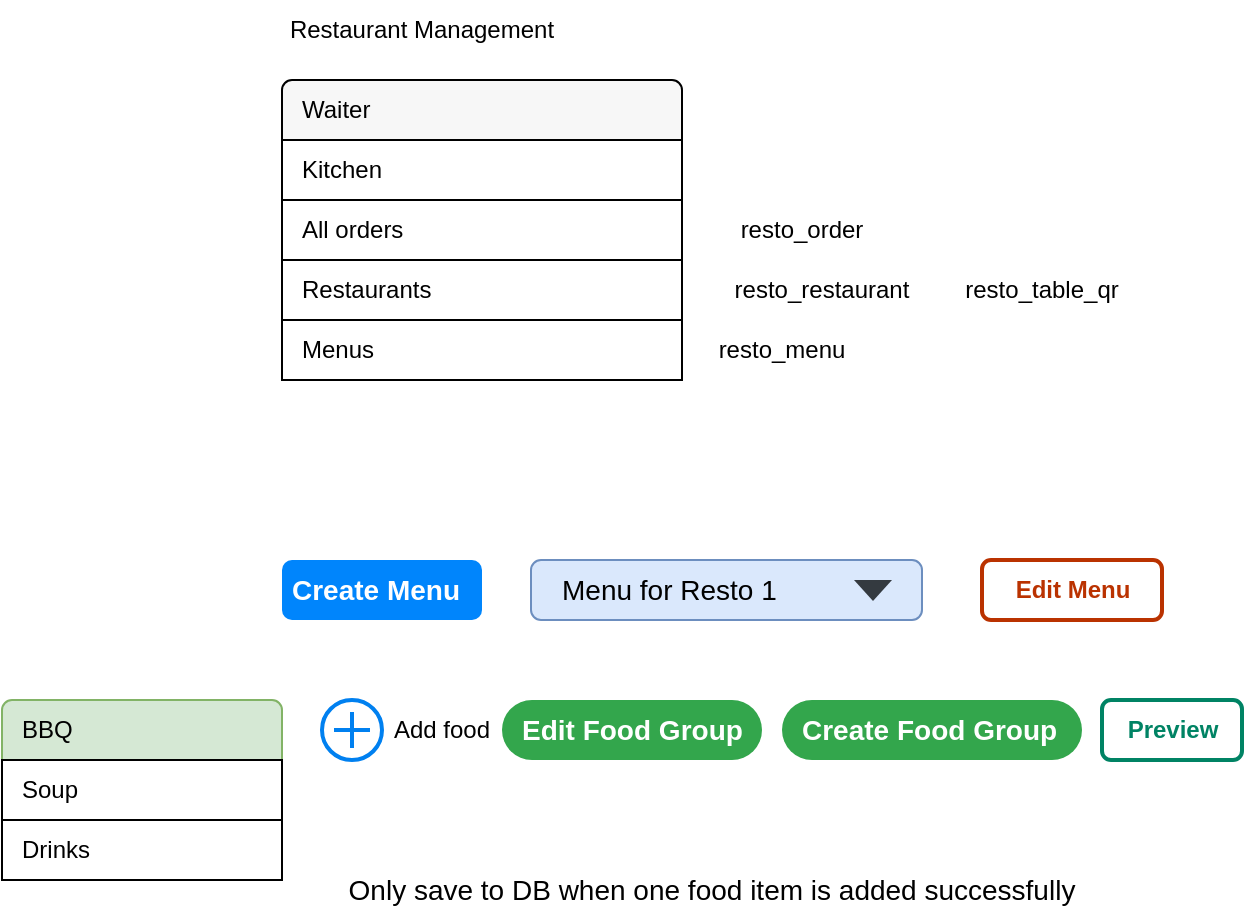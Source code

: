 <mxfile version="22.1.18" type="github" pages="2">
  <diagram name="Restaurant" id="C-jYXIoTOcxqAW46k9Y1">
    <mxGraphModel dx="1434" dy="807" grid="1" gridSize="10" guides="1" tooltips="1" connect="1" arrows="1" fold="1" page="1" pageScale="1" pageWidth="1169" pageHeight="827" math="0" shadow="0">
      <root>
        <mxCell id="0" />
        <mxCell id="1" parent="0" />
        <mxCell id="tMLiEnjQ_pg0QaTbAvHz-10" value="Restaurants" style="strokeColor=inherit;fillColor=inherit;gradientColor=inherit;fontColor=inherit;html=1;shadow=0;dashed=0;perimeter=none;whiteSpace=wrap;resizeWidth=1;align=left;spacing=10;" parent="1" vertex="1">
          <mxGeometry x="280" y="220" width="200" height="30" as="geometry" />
        </mxCell>
        <mxCell id="tMLiEnjQ_pg0QaTbAvHz-8" value="Menus" style="strokeColor=inherit;fillColor=inherit;gradientColor=inherit;fontColor=inherit;html=1;shadow=0;dashed=0;perimeter=none;whiteSpace=wrap;resizeWidth=1;align=left;spacing=10;" parent="1" vertex="1">
          <mxGeometry x="280" y="250" width="200" height="30" as="geometry" />
        </mxCell>
        <mxCell id="tMLiEnjQ_pg0QaTbAvHz-2" value="Waiter" style="html=1;shadow=0;dashed=0;shape=mxgraph.bootstrap.topButton;strokeColor=inherit;fillColor=#F7F7F7;rSize=5;perimeter=none;whiteSpace=wrap;resizeWidth=1;align=left;spacing=10;" parent="1" vertex="1">
          <mxGeometry x="280" y="130" width="200" height="30" as="geometry" />
        </mxCell>
        <mxCell id="tMLiEnjQ_pg0QaTbAvHz-12" value="All orders" style="strokeColor=inherit;fillColor=inherit;gradientColor=inherit;fontColor=inherit;html=1;shadow=0;dashed=0;perimeter=none;whiteSpace=wrap;resizeWidth=1;align=left;spacing=10;" parent="1" vertex="1">
          <mxGeometry x="280" y="190" width="200" height="30" as="geometry" />
        </mxCell>
        <mxCell id="tMLiEnjQ_pg0QaTbAvHz-13" value="Kitchen" style="strokeColor=inherit;fillColor=inherit;gradientColor=inherit;fontColor=inherit;html=1;shadow=0;dashed=0;perimeter=none;whiteSpace=wrap;resizeWidth=1;align=left;spacing=10;" parent="1" vertex="1">
          <mxGeometry x="280" y="160" width="200" height="30" as="geometry" />
        </mxCell>
        <mxCell id="M2RvBz-x6B5rMt0MRq4d-1" value="resto_menu" style="text;html=1;strokeColor=none;fillColor=none;align=center;verticalAlign=middle;whiteSpace=wrap;rounded=0;" parent="1" vertex="1">
          <mxGeometry x="500" y="250" width="60" height="30" as="geometry" />
        </mxCell>
        <mxCell id="M2RvBz-x6B5rMt0MRq4d-3" value="resto_restaurant" style="text;html=1;strokeColor=none;fillColor=none;align=center;verticalAlign=middle;whiteSpace=wrap;rounded=0;" parent="1" vertex="1">
          <mxGeometry x="500" y="220" width="100" height="30" as="geometry" />
        </mxCell>
        <mxCell id="M2RvBz-x6B5rMt0MRq4d-4" value="resto_table_qr" style="text;html=1;strokeColor=none;fillColor=none;align=center;verticalAlign=middle;whiteSpace=wrap;rounded=0;" parent="1" vertex="1">
          <mxGeometry x="610" y="220" width="100" height="30" as="geometry" />
        </mxCell>
        <mxCell id="M2RvBz-x6B5rMt0MRq4d-5" value="resto_order" style="text;html=1;strokeColor=none;fillColor=none;align=center;verticalAlign=middle;whiteSpace=wrap;rounded=0;" parent="1" vertex="1">
          <mxGeometry x="490" y="190" width="100" height="30" as="geometry" />
        </mxCell>
        <mxCell id="M2RvBz-x6B5rMt0MRq4d-6" value="Restaurant Management" style="text;html=1;strokeColor=none;fillColor=none;align=center;verticalAlign=middle;whiteSpace=wrap;rounded=0;" parent="1" vertex="1">
          <mxGeometry x="280" y="90" width="140" height="30" as="geometry" />
        </mxCell>
        <mxCell id="edWy-4IRmyCV0jPXk_Dt-3" value="Create Food Group" style="rounded=1;whiteSpace=wrap;html=1;arcSize=50;strokeColor=none;strokeWidth=1;fillColor=#33A64C;fontColor=#FFFFFF;whiteSpace=wrap;align=left;verticalAlign=middle;spacingLeft=0;fontStyle=1;fontSize=14;spacing=10;" vertex="1" parent="1">
          <mxGeometry x="530" y="440" width="150" height="30" as="geometry" />
        </mxCell>
        <mxCell id="edWy-4IRmyCV0jPXk_Dt-4" value="Create Menu" style="html=1;shadow=0;dashed=0;shape=mxgraph.bootstrap.rrect;rSize=5;strokeColor=none;strokeWidth=1;fillColor=#0085FC;fontColor=#FFFFFF;whiteSpace=wrap;align=left;verticalAlign=middle;spacingLeft=0;fontStyle=1;fontSize=14;spacing=5;" vertex="1" parent="1">
          <mxGeometry x="280" y="370" width="100" height="30" as="geometry" />
        </mxCell>
        <mxCell id="edWy-4IRmyCV0jPXk_Dt-5" value="Menu for Resto 1" style="html=1;shadow=0;dashed=0;shape=mxgraph.bootstrap.rrect;rSize=5;strokeColor=#6c8ebf;html=1;whiteSpace=wrap;fillColor=#dae8fc;align=left;spacing=15;fontSize=14;" vertex="1" parent="1">
          <mxGeometry x="404.5" y="370" width="195.5" height="30" as="geometry" />
        </mxCell>
        <mxCell id="edWy-4IRmyCV0jPXk_Dt-6" value="" style="shape=triangle;direction=south;fillColor=#343A40;strokeColor=none;perimeter=none;" vertex="1" parent="edWy-4IRmyCV0jPXk_Dt-5">
          <mxGeometry x="1" y="0.5" width="19" height="10.5" relative="1" as="geometry">
            <mxPoint x="-34" y="-5" as="offset" />
          </mxGeometry>
        </mxCell>
        <mxCell id="edWy-4IRmyCV0jPXk_Dt-18" value="BBQ" style="html=1;shadow=0;dashed=0;shape=mxgraph.bootstrap.topButton;strokeColor=#82b366;fillColor=#d5e8d4;rSize=5;perimeter=none;whiteSpace=wrap;resizeWidth=1;align=left;spacing=10;" vertex="1" parent="1">
          <mxGeometry x="140" y="440" width="140" height="30" as="geometry" />
        </mxCell>
        <mxCell id="edWy-4IRmyCV0jPXk_Dt-19" value="Drinks" style="strokeColor=inherit;fillColor=inherit;gradientColor=inherit;fontColor=inherit;html=1;shadow=0;dashed=0;perimeter=none;whiteSpace=wrap;resizeWidth=1;align=left;spacing=10;" vertex="1" parent="1">
          <mxGeometry x="140" y="500" width="140" height="30" as="geometry" />
        </mxCell>
        <mxCell id="edWy-4IRmyCV0jPXk_Dt-20" value="Soup" style="strokeColor=inherit;fillColor=inherit;gradientColor=inherit;fontColor=inherit;html=1;shadow=0;dashed=0;perimeter=none;whiteSpace=wrap;resizeWidth=1;align=left;spacing=10;" vertex="1" parent="1">
          <mxGeometry x="140" y="470" width="140" height="30" as="geometry" />
        </mxCell>
        <mxCell id="edWy-4IRmyCV0jPXk_Dt-21" value="" style="html=1;verticalLabelPosition=bottom;align=center;labelBackgroundColor=#ffffff;verticalAlign=top;strokeWidth=2;strokeColor=#0080F0;shadow=0;dashed=0;shape=mxgraph.ios7.icons.add;" vertex="1" parent="1">
          <mxGeometry x="300" y="440" width="30" height="30" as="geometry" />
        </mxCell>
        <mxCell id="edWy-4IRmyCV0jPXk_Dt-23" value="Add food" style="text;html=1;strokeColor=none;fillColor=none;align=center;verticalAlign=middle;whiteSpace=wrap;rounded=0;" vertex="1" parent="1">
          <mxGeometry x="330" y="440" width="60" height="30" as="geometry" />
        </mxCell>
        <mxCell id="edWy-4IRmyCV0jPXk_Dt-24" value="Edit Food Group" style="rounded=1;whiteSpace=wrap;html=1;arcSize=50;strokeColor=none;strokeWidth=1;fillColor=#33A64C;fontColor=#FFFFFF;whiteSpace=wrap;align=left;verticalAlign=middle;spacingLeft=0;fontStyle=1;fontSize=14;spacing=10;" vertex="1" parent="1">
          <mxGeometry x="390" y="440" width="130" height="30" as="geometry" />
        </mxCell>
        <mxCell id="edWy-4IRmyCV0jPXk_Dt-25" value="&lt;font style=&quot;font-size: 14px;&quot;&gt;Only save to DB when one food item is added successfully&lt;/font&gt;" style="text;html=1;strokeColor=none;fillColor=none;align=center;verticalAlign=middle;whiteSpace=wrap;rounded=0;" vertex="1" parent="1">
          <mxGeometry x="310" y="520" width="370" height="30" as="geometry" />
        </mxCell>
        <mxCell id="edWy-4IRmyCV0jPXk_Dt-27" value="Edit Menu" style="dashed=0;html=1;rounded=1;strokeColor=#BA3200;fontSize=12;align=center;fontStyle=1;strokeWidth=2;fontColor=#BA3200" vertex="1" parent="1">
          <mxGeometry x="630" y="370" width="90" height="30" as="geometry" />
        </mxCell>
        <mxCell id="edWy-4IRmyCV0jPXk_Dt-29" value="Preview" style="dashed=0;html=1;rounded=1;strokeColor=#008364;fontSize=12;align=center;fontStyle=1;strokeWidth=2;fontColor=#008364" vertex="1" parent="1">
          <mxGeometry x="690" y="440" width="70" height="30" as="geometry" />
        </mxCell>
      </root>
    </mxGraphModel>
  </diagram>
  <diagram id="FE7YLGdaCPMm5ceMD8bA" name="menus">
    <mxGraphModel dx="954" dy="696" grid="1" gridSize="10" guides="1" tooltips="1" connect="1" arrows="1" fold="1" page="1" pageScale="1" pageWidth="1169" pageHeight="827" math="0" shadow="0">
      <root>
        <mxCell id="0" />
        <mxCell id="1" parent="0" />
      </root>
    </mxGraphModel>
  </diagram>
</mxfile>
